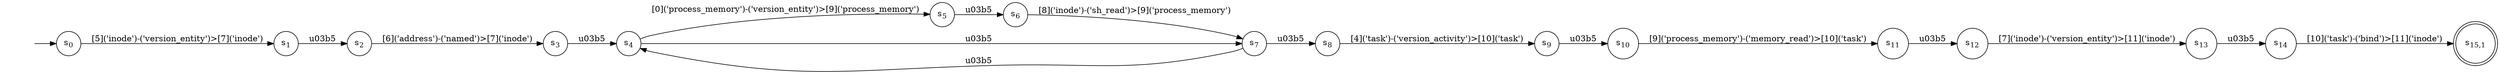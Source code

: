 digraph NFA {
    rankdir = LR;
    I [style = invis];
    I -> S0;
    S0 [label = <s<sub>0</sub>>, shape = circle];
    S1 [label = <s<sub>1</sub>>, shape = circle];
    S2 [label = <s<sub>2</sub>>, shape = circle];
    S3 [label = <s<sub>3</sub>>, shape = circle];
    S4 [label = <s<sub>4</sub>>, shape = circle];
    S5 [label = <s<sub>5</sub>>, shape = circle];
    S6 [label = <s<sub>6</sub>>, shape = circle];
    S7 [label = <s<sub>7</sub>>, shape = circle];
    S7 -> S4 [label = "\u03b5"];
    S8 [label = <s<sub>8</sub>>, shape = circle];
    S9 [label = <s<sub>9</sub>>, shape = circle];
    S10 [label = <s<sub>10</sub>>, shape = circle];
    S11 [label = <s<sub>11</sub>>, shape = circle];
    S12 [label = <s<sub>12</sub>>, shape = circle];
    S13 [label = <s<sub>13</sub>>, shape = circle];
    S14 [label = <s<sub>14</sub>>, shape = circle];
    S15 [label = <s<sub>15,1</sub>>, shape = circle, peripheries = 2];
    S14 -> S15 [label = "[10]('task')-('bind')>[11]('inode')"];
    S13 -> S14 [label = "\u03b5"];
    S12 -> S13 [label = "[7]('inode')-('version_entity')>[11]('inode')"];
    S11 -> S12 [label = "\u03b5"];
    S10 -> S11 [label = "[9]('process_memory')-('memory_read')>[10]('task')"];
    S9 -> S10 [label = "\u03b5"];
    S8 -> S9 [label = "[4]('task')-('version_activity')>[10]('task')"];
    S7 -> S8 [label = "\u03b5"];
    S6 -> S7 [label = "[8]('inode')-('sh_read')>[9]('process_memory')"];
    S5 -> S6 [label = "\u03b5"];
    S4 -> S5 [label = "[0]('process_memory')-('version_entity')>[9]('process_memory')"];
    S4 -> S7 [label = "\u03b5"];
    S3 -> S4 [label = "\u03b5"];
    S2 -> S3 [label = "[6]('address')-('named')>[7]('inode')"];
    S1 -> S2 [label = "\u03b5"];
    S0 -> S1 [label = "[5]('inode')-('version_entity')>[7]('inode')"];
}
